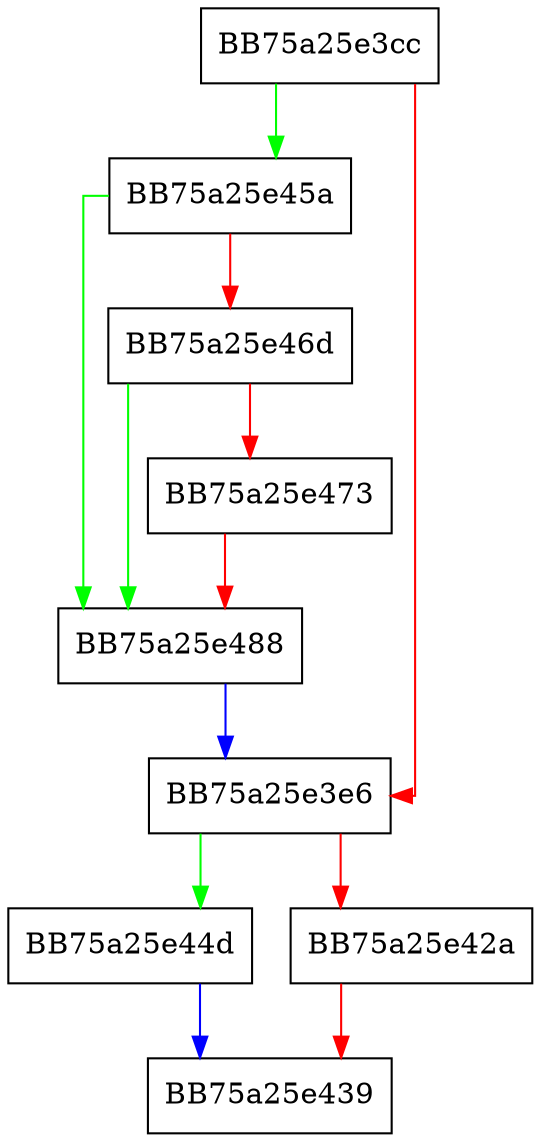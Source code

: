 digraph startTrailer {
  node [shape="box"];
  graph [splines=ortho];
  BB75a25e3cc -> BB75a25e45a [color="green"];
  BB75a25e3cc -> BB75a25e3e6 [color="red"];
  BB75a25e3e6 -> BB75a25e44d [color="green"];
  BB75a25e3e6 -> BB75a25e42a [color="red"];
  BB75a25e42a -> BB75a25e439 [color="red"];
  BB75a25e44d -> BB75a25e439 [color="blue"];
  BB75a25e45a -> BB75a25e488 [color="green"];
  BB75a25e45a -> BB75a25e46d [color="red"];
  BB75a25e46d -> BB75a25e488 [color="green"];
  BB75a25e46d -> BB75a25e473 [color="red"];
  BB75a25e473 -> BB75a25e488 [color="red"];
  BB75a25e488 -> BB75a25e3e6 [color="blue"];
}